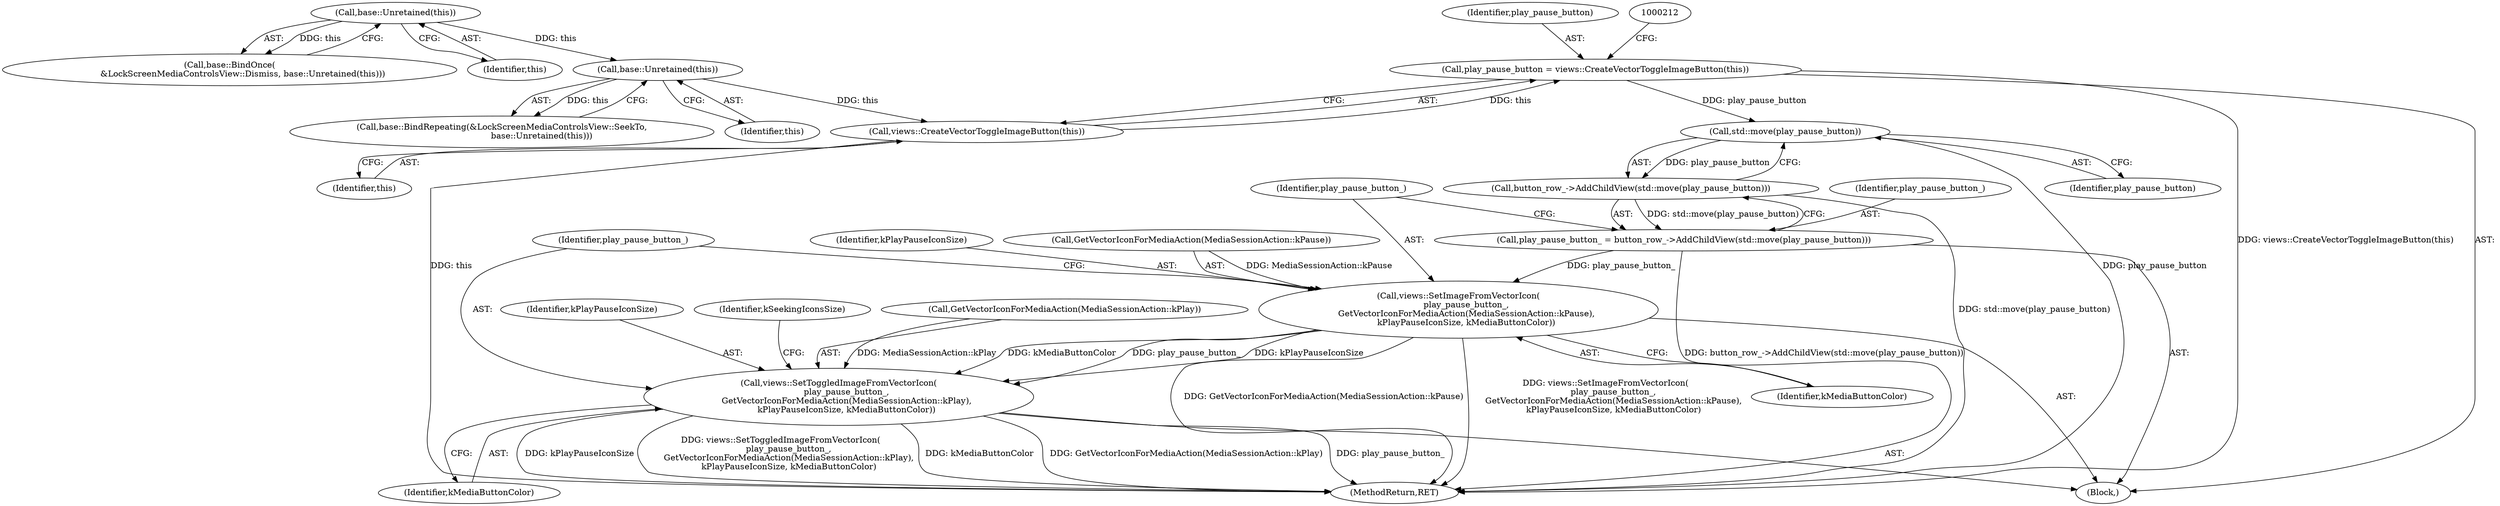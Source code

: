 digraph "0_Chrome_c25b198675380f713a56649c857b4367601d4a3d_1@API" {
"1000227" [label="(Call,std::move(play_pause_button))"];
"1000206" [label="(Call,play_pause_button = views::CreateVectorToggleImageButton(this))"];
"1000208" [label="(Call,views::CreateVectorToggleImageButton(this))"];
"1000169" [label="(Call,base::Unretained(this))"];
"1000148" [label="(Call,base::Unretained(this))"];
"1000226" [label="(Call,button_row_->AddChildView(std::move(play_pause_button)))"];
"1000224" [label="(Call,play_pause_button_ = button_row_->AddChildView(std::move(play_pause_button)))"];
"1000229" [label="(Call,views::SetImageFromVectorIcon(\n      play_pause_button_,\n      GetVectorIconForMediaAction(MediaSessionAction::kPause),\n      kPlayPauseIconSize, kMediaButtonColor))"];
"1000235" [label="(Call,views::SetToggledImageFromVectorIcon(\n      play_pause_button_,\n      GetVectorIconForMediaAction(MediaSessionAction::kPlay),\n      kPlayPauseIconSize, kMediaButtonColor))"];
"1000206" [label="(Call,play_pause_button = views::CreateVectorToggleImageButton(this))"];
"1000208" [label="(Call,views::CreateVectorToggleImageButton(this))"];
"1000228" [label="(Identifier,play_pause_button)"];
"1000236" [label="(Identifier,play_pause_button_)"];
"1000230" [label="(Identifier,play_pause_button_)"];
"1000233" [label="(Identifier,kPlayPauseIconSize)"];
"1000225" [label="(Identifier,play_pause_button_)"];
"1000148" [label="(Call,base::Unretained(this))"];
"1000239" [label="(Identifier,kPlayPauseIconSize)"];
"1000231" [label="(Call,GetVectorIconForMediaAction(MediaSessionAction::kPause))"];
"1000145" [label="(Call,base::BindOnce(\n          &LockScreenMediaControlsView::Dismiss, base::Unretained(this)))"];
"1000234" [label="(Identifier,kMediaButtonColor)"];
"1000105" [label="(Block,)"];
"1000169" [label="(Call,base::Unretained(this))"];
"1000235" [label="(Call,views::SetToggledImageFromVectorIcon(\n      play_pause_button_,\n      GetVectorIconForMediaAction(MediaSessionAction::kPlay),\n      kPlayPauseIconSize, kMediaButtonColor))"];
"1000242" [label="(Identifier,kSeekingIconsSize)"];
"1000286" [label="(MethodReturn,RET)"];
"1000209" [label="(Identifier,this)"];
"1000227" [label="(Call,std::move(play_pause_button))"];
"1000149" [label="(Identifier,this)"];
"1000237" [label="(Call,GetVectorIconForMediaAction(MediaSessionAction::kPlay))"];
"1000226" [label="(Call,button_row_->AddChildView(std::move(play_pause_button)))"];
"1000229" [label="(Call,views::SetImageFromVectorIcon(\n      play_pause_button_,\n      GetVectorIconForMediaAction(MediaSessionAction::kPause),\n      kPlayPauseIconSize, kMediaButtonColor))"];
"1000224" [label="(Call,play_pause_button_ = button_row_->AddChildView(std::move(play_pause_button)))"];
"1000166" [label="(Call,base::BindRepeating(&LockScreenMediaControlsView::SeekTo,\n                              base::Unretained(this)))"];
"1000240" [label="(Identifier,kMediaButtonColor)"];
"1000170" [label="(Identifier,this)"];
"1000207" [label="(Identifier,play_pause_button)"];
"1000227" -> "1000226"  [label="AST: "];
"1000227" -> "1000228"  [label="CFG: "];
"1000228" -> "1000227"  [label="AST: "];
"1000226" -> "1000227"  [label="CFG: "];
"1000227" -> "1000286"  [label="DDG: play_pause_button"];
"1000227" -> "1000226"  [label="DDG: play_pause_button"];
"1000206" -> "1000227"  [label="DDG: play_pause_button"];
"1000206" -> "1000105"  [label="AST: "];
"1000206" -> "1000208"  [label="CFG: "];
"1000207" -> "1000206"  [label="AST: "];
"1000208" -> "1000206"  [label="AST: "];
"1000212" -> "1000206"  [label="CFG: "];
"1000206" -> "1000286"  [label="DDG: views::CreateVectorToggleImageButton(this)"];
"1000208" -> "1000206"  [label="DDG: this"];
"1000208" -> "1000209"  [label="CFG: "];
"1000209" -> "1000208"  [label="AST: "];
"1000208" -> "1000286"  [label="DDG: this"];
"1000169" -> "1000208"  [label="DDG: this"];
"1000169" -> "1000166"  [label="AST: "];
"1000169" -> "1000170"  [label="CFG: "];
"1000170" -> "1000169"  [label="AST: "];
"1000166" -> "1000169"  [label="CFG: "];
"1000169" -> "1000166"  [label="DDG: this"];
"1000148" -> "1000169"  [label="DDG: this"];
"1000148" -> "1000145"  [label="AST: "];
"1000148" -> "1000149"  [label="CFG: "];
"1000149" -> "1000148"  [label="AST: "];
"1000145" -> "1000148"  [label="CFG: "];
"1000148" -> "1000145"  [label="DDG: this"];
"1000226" -> "1000224"  [label="AST: "];
"1000224" -> "1000226"  [label="CFG: "];
"1000226" -> "1000286"  [label="DDG: std::move(play_pause_button)"];
"1000226" -> "1000224"  [label="DDG: std::move(play_pause_button)"];
"1000224" -> "1000105"  [label="AST: "];
"1000225" -> "1000224"  [label="AST: "];
"1000230" -> "1000224"  [label="CFG: "];
"1000224" -> "1000286"  [label="DDG: button_row_->AddChildView(std::move(play_pause_button))"];
"1000224" -> "1000229"  [label="DDG: play_pause_button_"];
"1000229" -> "1000105"  [label="AST: "];
"1000229" -> "1000234"  [label="CFG: "];
"1000230" -> "1000229"  [label="AST: "];
"1000231" -> "1000229"  [label="AST: "];
"1000233" -> "1000229"  [label="AST: "];
"1000234" -> "1000229"  [label="AST: "];
"1000236" -> "1000229"  [label="CFG: "];
"1000229" -> "1000286"  [label="DDG: views::SetImageFromVectorIcon(\n      play_pause_button_,\n      GetVectorIconForMediaAction(MediaSessionAction::kPause),\n      kPlayPauseIconSize, kMediaButtonColor)"];
"1000229" -> "1000286"  [label="DDG: GetVectorIconForMediaAction(MediaSessionAction::kPause)"];
"1000231" -> "1000229"  [label="DDG: MediaSessionAction::kPause"];
"1000229" -> "1000235"  [label="DDG: play_pause_button_"];
"1000229" -> "1000235"  [label="DDG: kPlayPauseIconSize"];
"1000229" -> "1000235"  [label="DDG: kMediaButtonColor"];
"1000235" -> "1000105"  [label="AST: "];
"1000235" -> "1000240"  [label="CFG: "];
"1000236" -> "1000235"  [label="AST: "];
"1000237" -> "1000235"  [label="AST: "];
"1000239" -> "1000235"  [label="AST: "];
"1000240" -> "1000235"  [label="AST: "];
"1000242" -> "1000235"  [label="CFG: "];
"1000235" -> "1000286"  [label="DDG: GetVectorIconForMediaAction(MediaSessionAction::kPlay)"];
"1000235" -> "1000286"  [label="DDG: play_pause_button_"];
"1000235" -> "1000286"  [label="DDG: kPlayPauseIconSize"];
"1000235" -> "1000286"  [label="DDG: views::SetToggledImageFromVectorIcon(\n      play_pause_button_,\n      GetVectorIconForMediaAction(MediaSessionAction::kPlay),\n      kPlayPauseIconSize, kMediaButtonColor)"];
"1000235" -> "1000286"  [label="DDG: kMediaButtonColor"];
"1000237" -> "1000235"  [label="DDG: MediaSessionAction::kPlay"];
}

